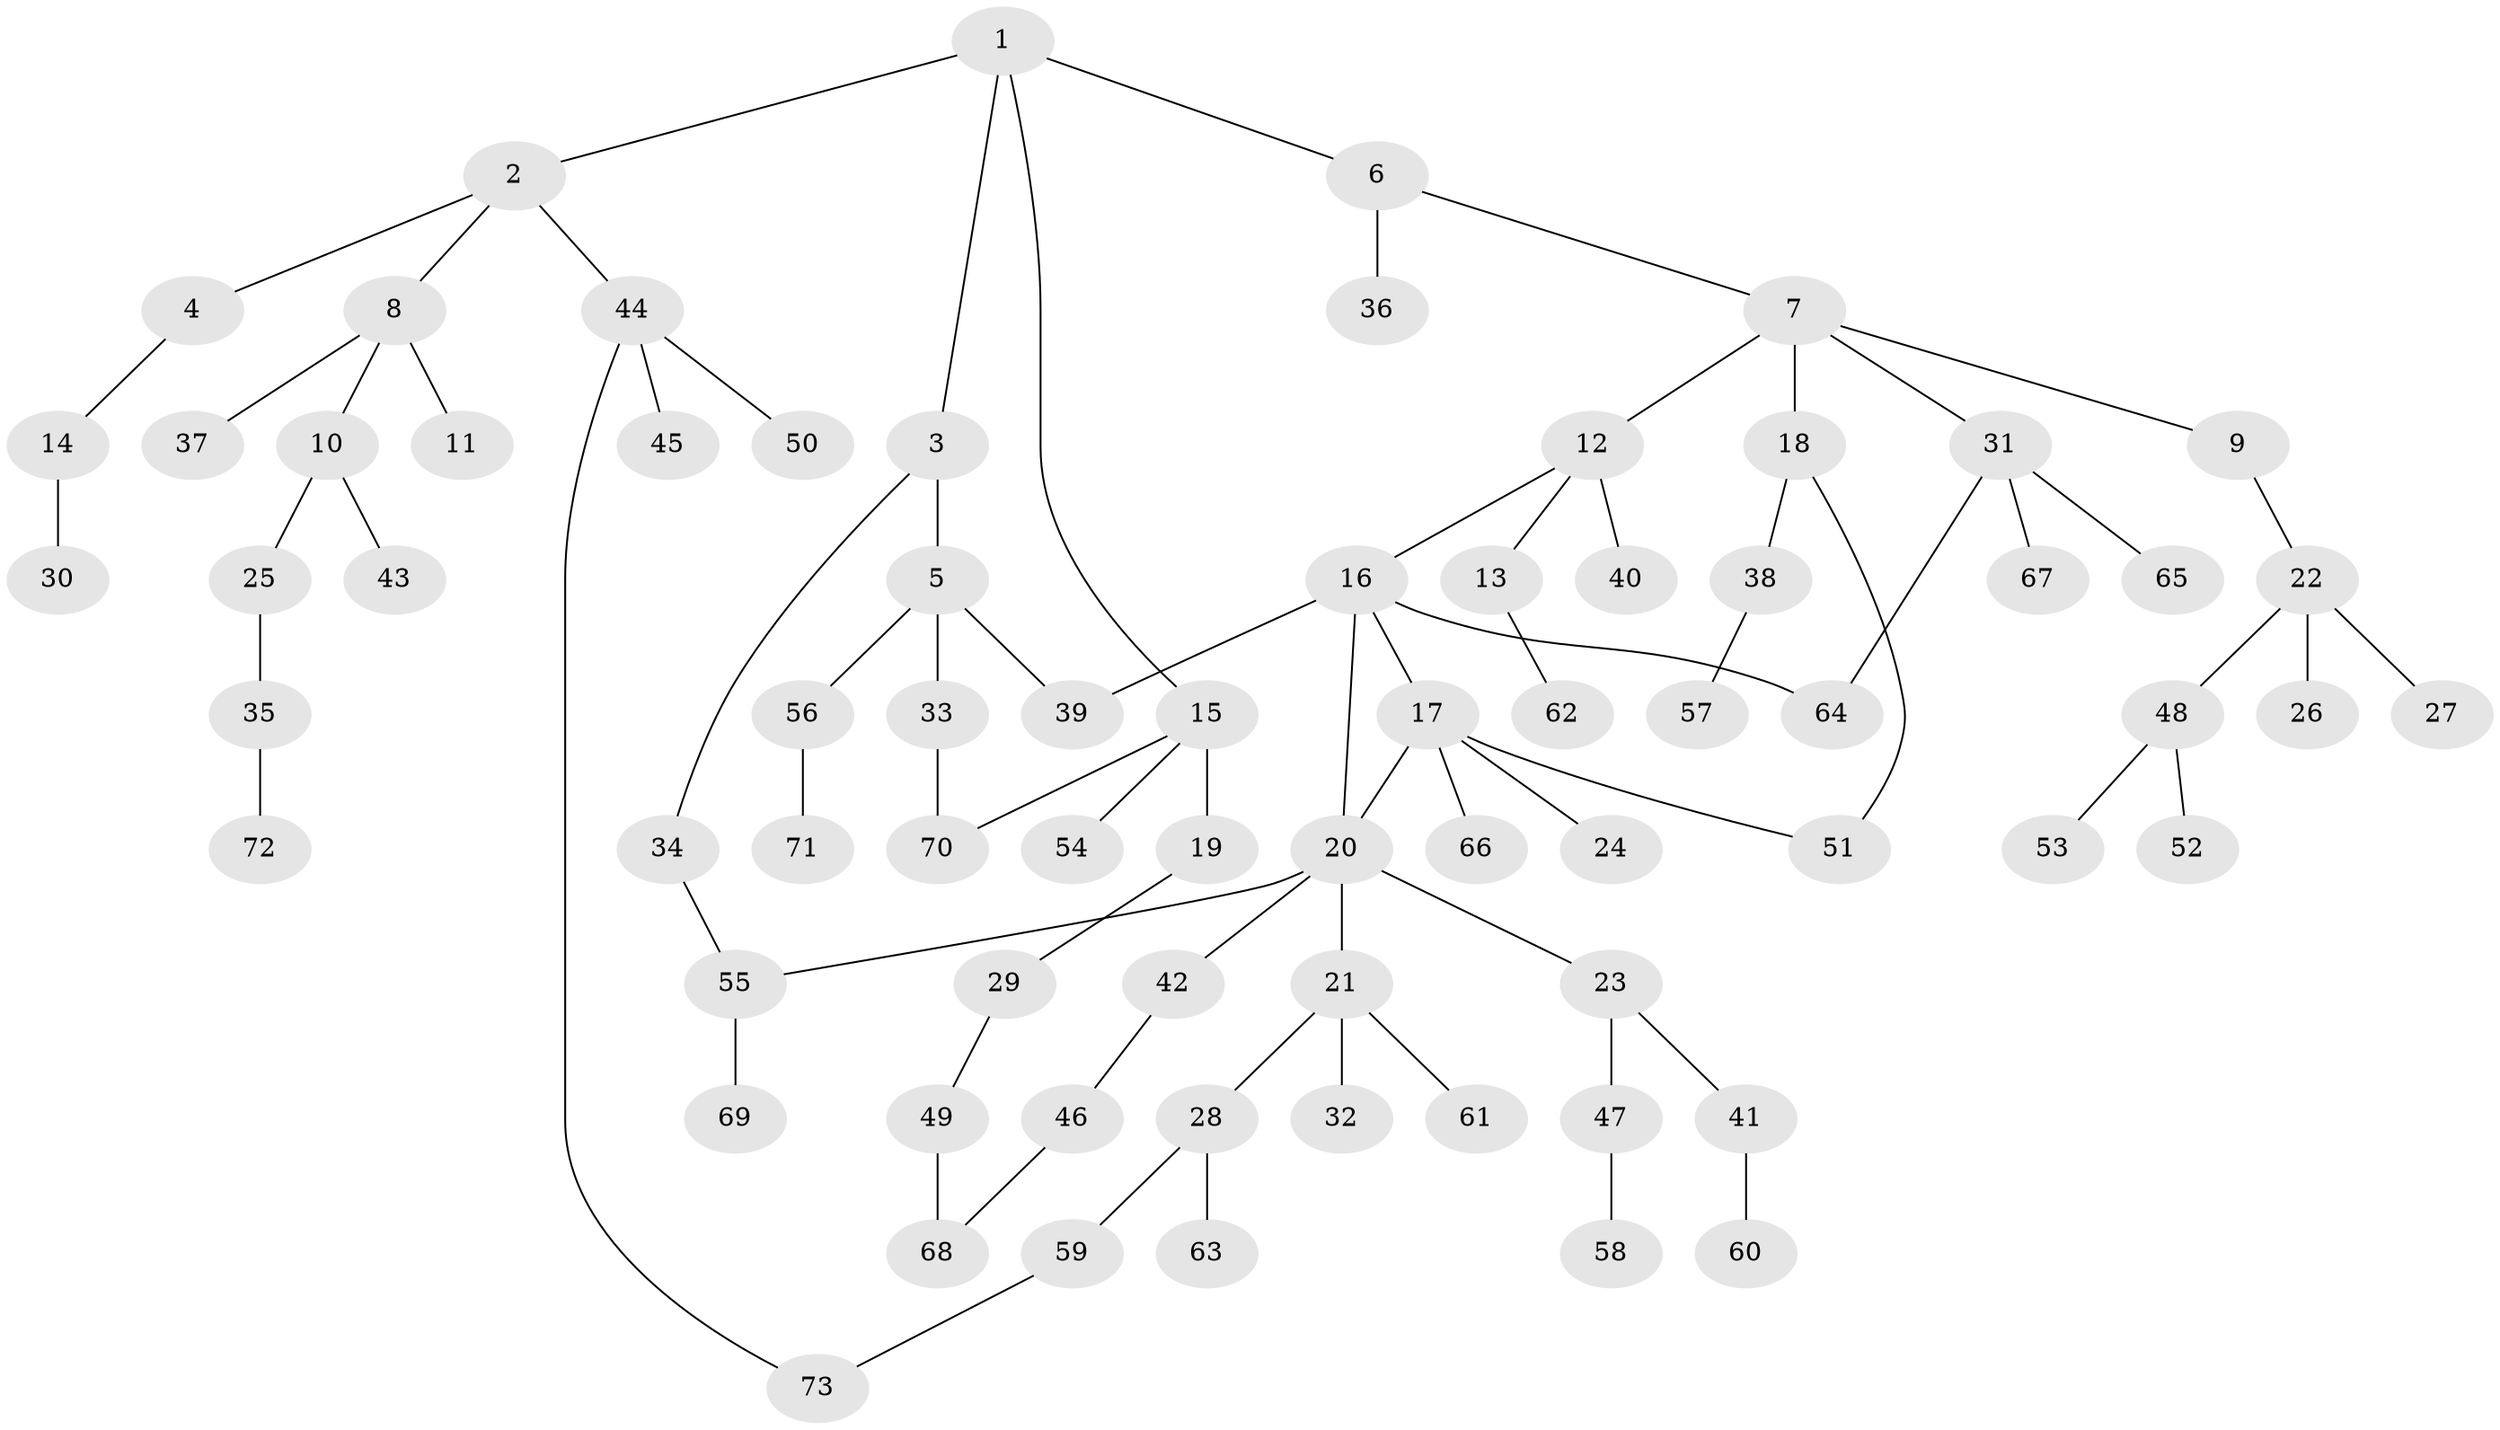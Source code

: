 // Generated by graph-tools (version 1.1) at 2025/34/03/09/25 02:34:19]
// undirected, 73 vertices, 80 edges
graph export_dot {
graph [start="1"]
  node [color=gray90,style=filled];
  1;
  2;
  3;
  4;
  5;
  6;
  7;
  8;
  9;
  10;
  11;
  12;
  13;
  14;
  15;
  16;
  17;
  18;
  19;
  20;
  21;
  22;
  23;
  24;
  25;
  26;
  27;
  28;
  29;
  30;
  31;
  32;
  33;
  34;
  35;
  36;
  37;
  38;
  39;
  40;
  41;
  42;
  43;
  44;
  45;
  46;
  47;
  48;
  49;
  50;
  51;
  52;
  53;
  54;
  55;
  56;
  57;
  58;
  59;
  60;
  61;
  62;
  63;
  64;
  65;
  66;
  67;
  68;
  69;
  70;
  71;
  72;
  73;
  1 -- 2;
  1 -- 3;
  1 -- 6;
  1 -- 15;
  2 -- 4;
  2 -- 8;
  2 -- 44;
  3 -- 5;
  3 -- 34;
  4 -- 14;
  5 -- 33;
  5 -- 39;
  5 -- 56;
  6 -- 7;
  6 -- 36;
  7 -- 9;
  7 -- 12;
  7 -- 18;
  7 -- 31;
  8 -- 10;
  8 -- 11;
  8 -- 37;
  9 -- 22;
  10 -- 25;
  10 -- 43;
  12 -- 13;
  12 -- 16;
  12 -- 40;
  13 -- 62;
  14 -- 30;
  15 -- 19;
  15 -- 54;
  15 -- 70;
  16 -- 17;
  16 -- 64;
  16 -- 39;
  16 -- 20;
  17 -- 20;
  17 -- 24;
  17 -- 51;
  17 -- 66;
  18 -- 38;
  18 -- 51;
  19 -- 29;
  20 -- 21;
  20 -- 23;
  20 -- 42;
  20 -- 55;
  21 -- 28;
  21 -- 32;
  21 -- 61;
  22 -- 26;
  22 -- 27;
  22 -- 48;
  23 -- 41;
  23 -- 47;
  25 -- 35;
  28 -- 59;
  28 -- 63;
  29 -- 49;
  31 -- 65;
  31 -- 67;
  31 -- 64;
  33 -- 70;
  34 -- 55;
  35 -- 72;
  38 -- 57;
  41 -- 60;
  42 -- 46;
  44 -- 45;
  44 -- 50;
  44 -- 73;
  46 -- 68;
  47 -- 58;
  48 -- 52;
  48 -- 53;
  49 -- 68;
  55 -- 69;
  56 -- 71;
  59 -- 73;
}
